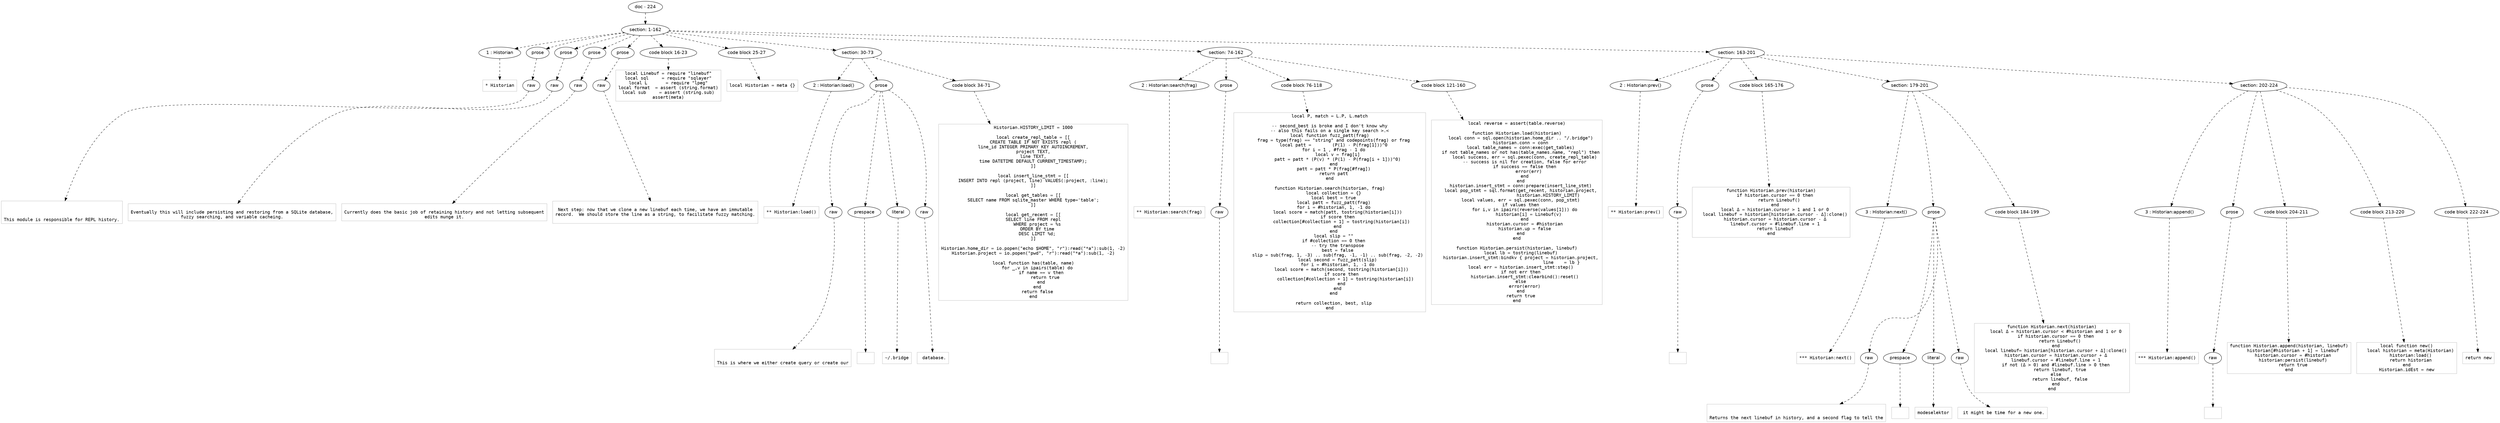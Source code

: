 digraph lpegNode {

node [fontname=Helvetica]
edge [style=dashed]

doc_0 [label="doc - 224"]


doc_0 -> { section_1}
{rank=same; section_1}

section_1 [label="section: 1-162"]


// END RANK doc_0

section_1 -> { header_2 prose_3 prose_4 prose_5 prose_6 codeblock_7 codeblock_8 section_9 section_10 section_11}
{rank=same; header_2 prose_3 prose_4 prose_5 prose_6 codeblock_7 codeblock_8 section_9 section_10 section_11}

header_2 [label="1 : Historian"]

prose_3 [label="prose"]

prose_4 [label="prose"]

prose_5 [label="prose"]

prose_6 [label="prose"]

codeblock_7 [label="code block 16-23"]

codeblock_8 [label="code block 25-27"]

section_9 [label="section: 30-73"]

section_10 [label="section: 74-162"]

section_11 [label="section: 163-201"]


// END RANK section_1

header_2 -> leaf_12
leaf_12  [color=Gray,shape=rectangle,fontname=Inconsolata,label="* Historian"]
// END RANK header_2

prose_3 -> { raw_13}
{rank=same; raw_13}

raw_13 [label="raw"]


// END RANK prose_3

raw_13 -> leaf_14
leaf_14  [color=Gray,shape=rectangle,fontname=Inconsolata,label="


This module is responsible for REPL history.
"]
// END RANK raw_13

prose_4 -> { raw_15}
{rank=same; raw_15}

raw_15 [label="raw"]


// END RANK prose_4

raw_15 -> leaf_16
leaf_16  [color=Gray,shape=rectangle,fontname=Inconsolata,label="
Eventually this will include persisting and restoring from a SQLite database,
fuzzy searching, and variable cacheing.
"]
// END RANK raw_15

prose_5 -> { raw_17}
{rank=same; raw_17}

raw_17 [label="raw"]


// END RANK prose_5

raw_17 -> leaf_18
leaf_18  [color=Gray,shape=rectangle,fontname=Inconsolata,label="
Currently does the basic job of retaining history and not letting subsequent
edits munge it.
"]
// END RANK raw_17

prose_6 -> { raw_19}
{rank=same; raw_19}

raw_19 [label="raw"]


// END RANK prose_6

raw_19 -> leaf_20
leaf_20  [color=Gray,shape=rectangle,fontname=Inconsolata,label="
Next step: now that we clone a new linebuf each time, we have an immutable
record.  We should store the line as a string, to facilitate fuzzy matching.

"]
// END RANK raw_19

codeblock_7 -> leaf_21
leaf_21  [color=Gray,shape=rectangle,fontname=Inconsolata,label="local Linebuf = require \"linebuf\"
local sql     = require \"sqlayer\"
local L       = require \"lpeg\"
local format  = assert (string.format)
local sub     = assert (string.sub)
assert(meta)"]
// END RANK codeblock_7

codeblock_8 -> leaf_22
leaf_22  [color=Gray,shape=rectangle,fontname=Inconsolata,label="local Historian = meta {}"]
// END RANK codeblock_8

section_9 -> { header_23 prose_24 codeblock_25}
{rank=same; header_23 prose_24 codeblock_25}

header_23 [label="2 : Historian:load()"]

prose_24 [label="prose"]

codeblock_25 [label="code block 34-71"]


// END RANK section_9

header_23 -> leaf_26
leaf_26  [color=Gray,shape=rectangle,fontname=Inconsolata,label="** Historian:load()"]
// END RANK header_23

prose_24 -> { raw_27 prespace_28 literal_29 raw_30}
{rank=same; raw_27 prespace_28 literal_29 raw_30}

raw_27 [label="raw"]

prespace_28 [label="prespace"]

literal_29 [label="literal"]

raw_30 [label="raw"]


// END RANK prose_24

raw_27 -> leaf_31
leaf_31  [color=Gray,shape=rectangle,fontname=Inconsolata,label="

This is where we either create query or create our"]
// END RANK raw_27

prespace_28 -> leaf_32
leaf_32  [color=Gray,shape=rectangle,fontname=Inconsolata,label=" "]
// END RANK prespace_28

literal_29 -> leaf_33
leaf_33  [color=Gray,shape=rectangle,fontname=Inconsolata,label="~/.bridge"]
// END RANK literal_29

raw_30 -> leaf_34
leaf_34  [color=Gray,shape=rectangle,fontname=Inconsolata,label=" database.
"]
// END RANK raw_30

codeblock_25 -> leaf_35
leaf_35  [color=Gray,shape=rectangle,fontname=Inconsolata,label="Historian.HISTORY_LIMIT = 1000

local create_repl_table = [[
CREATE TABLE IF NOT EXISTS repl (
line_id INTEGER PRIMARY KEY AUTOINCREMENT,
project TEXT,
line TEXT,
time DATETIME DEFAULT CURRENT_TIMESTAMP);
]]

local insert_line_stmt = [[
INSERT INTO repl (project, line) VALUES(:project, :line);
]]

local get_tables = [[
SELECT name FROM sqlite_master WHERE type='table';
]]

local get_recent = [[
SELECT line FROM repl
   WHERE project = %s
   ORDER BY time
   DESC LIMIT %d;
]]

Historian.home_dir = io.popen(\"echo $HOME\", \"r\"):read(\"*a\"):sub(1, -2)
Historian.project = io.popen(\"pwd\", \"r\"):read(\"*a\"):sub(1, -2)

local function has(table, name)
   for _,v in ipairs(table) do
      if name == v then
         return true
      end
   end
   return false
end"]
// END RANK codeblock_25

section_10 -> { header_36 prose_37 codeblock_38 codeblock_39}
{rank=same; header_36 prose_37 codeblock_38 codeblock_39}

header_36 [label="2 : Historian:search(frag)"]

prose_37 [label="prose"]

codeblock_38 [label="code block 76-118"]

codeblock_39 [label="code block 121-160"]


// END RANK section_10

header_36 -> leaf_40
leaf_40  [color=Gray,shape=rectangle,fontname=Inconsolata,label="** Historian:search(frag)"]
// END RANK header_36

prose_37 -> { raw_41}
{rank=same; raw_41}

raw_41 [label="raw"]


// END RANK prose_37

raw_41 -> leaf_42
leaf_42  [color=Gray,shape=rectangle,fontname=Inconsolata,label="
"]
// END RANK raw_41

codeblock_38 -> leaf_43
leaf_43  [color=Gray,shape=rectangle,fontname=Inconsolata,label="local P, match = L.P, L.match

-- second_best is broke and I don't know why
-- also this fails on a single key search >.<
local function fuzz_patt(frag)
   frag = type(frag) == \"string\" and codepoints(frag) or frag
   local patt =        (P(1) - P(frag[1]))^0
   for i = 1 , #frag - 1 do
      local v = frag[i]
      patt = patt * (P(v) * (P(1) - P(frag[i + 1]))^0)
   end
   patt = patt * P(frag[#frag])
   return patt
end

function Historian.search(historian, frag)
   local collection = {}
   local best = true
   local patt = fuzz_patt(frag)
   for i = #historian, 1, -1 do
      local score = match(patt, tostring(historian[i]))
      if score then
         collection[#collection + 1] = tostring(historian[i])
      end
   end
   local slip = \"\"
   if #collection == 0 then
      -- try the transpose
      best = false
      slip = sub(frag, 1, -3) .. sub(frag, -1, -1) .. sub(frag, -2, -2)
      local second = fuzz_patt(slip)
      for i = #historian, 1, -1 do
         local score = match(second, tostring(historian[i]))
         if score then
            collection[#collection + 1] = tostring(historian[i])
         end
      end
   end

   return collection, best, slip
end"]
// END RANK codeblock_38

codeblock_39 -> leaf_44
leaf_44  [color=Gray,shape=rectangle,fontname=Inconsolata,label="local reverse = assert(table.reverse)

function Historian.load(historian)
   local conn = sql.open(historian.home_dir .. \"/.bridge\")
   historian.conn = conn
   local table_names = conn:exec(get_tables)
   if not table_names or not has(table_names.name, \"repl\") then
      local success, err = sql.pexec(conn, create_repl_table)
      -- success is nil for creation, false for error
      if success == false then
         error(err)
      end
   end
   historian.insert_stmt = conn:prepare(insert_line_stmt)
   local pop_stmt = sql.format(get_recent, historian.project,
                        historian.HISTORY_LIMIT)
   local values, err = sql.pexec(conn, pop_stmt)
   if values then
      for i,v in ipairs(reverse(values[1])) do
         historian[i] = Linebuf(v)
      end
      historian.cursor = #historian
      historian.up = false
   end
end

function Historian.persist(historian, linebuf)
   local lb = tostring(linebuf)
   historian.insert_stmt:bindkv { project = historian.project,
                                  line    = lb }
   local err = historian.insert_stmt:step()
   if not err then
      historian.insert_stmt:clearbind():reset()
   else
      error(error)
   end
   return true
end"]
// END RANK codeblock_39

section_11 -> { header_45 prose_46 codeblock_47 section_48 section_49}
{rank=same; header_45 prose_46 codeblock_47 section_48 section_49}

header_45 [label="2 : Historian:prev()"]

prose_46 [label="prose"]

codeblock_47 [label="code block 165-176"]

section_48 [label="section: 179-201"]

section_49 [label="section: 202-224"]


// END RANK section_11

header_45 -> leaf_50
leaf_50  [color=Gray,shape=rectangle,fontname=Inconsolata,label="** Historian:prev()"]
// END RANK header_45

prose_46 -> { raw_51}
{rank=same; raw_51}

raw_51 [label="raw"]


// END RANK prose_46

raw_51 -> leaf_52
leaf_52  [color=Gray,shape=rectangle,fontname=Inconsolata,label="
"]
// END RANK raw_51

codeblock_47 -> leaf_53
leaf_53  [color=Gray,shape=rectangle,fontname=Inconsolata,label="function Historian.prev(historian)
   if historian.cursor == 0 then
      return Linebuf()
   end
   local Δ = historian.cursor > 1 and 1 or 0
   local linebuf = historian[historian.cursor - Δ]:clone()
   historian.cursor = historian.cursor - Δ
   linebuf.cursor = #linebuf.line + 1
   return linebuf
end"]
// END RANK codeblock_47

section_48 -> { header_54 prose_55 codeblock_56}
{rank=same; header_54 prose_55 codeblock_56}

header_54 [label="3 : Historian:next()"]

prose_55 [label="prose"]

codeblock_56 [label="code block 184-199"]


// END RANK section_48

header_54 -> leaf_57
leaf_57  [color=Gray,shape=rectangle,fontname=Inconsolata,label="*** Historian:next()"]
// END RANK header_54

prose_55 -> { raw_58 prespace_59 literal_60 raw_61}
{rank=same; raw_58 prespace_59 literal_60 raw_61}

raw_58 [label="raw"]

prespace_59 [label="prespace"]

literal_60 [label="literal"]

raw_61 [label="raw"]


// END RANK prose_55

raw_58 -> leaf_62
leaf_62  [color=Gray,shape=rectangle,fontname=Inconsolata,label="

Returns the next linebuf in history, and a second flag to tell the"]
// END RANK raw_58

prespace_59 -> leaf_63
leaf_63  [color=Gray,shape=rectangle,fontname=Inconsolata,label=""]
// END RANK prespace_59

literal_60 -> leaf_64
leaf_64  [color=Gray,shape=rectangle,fontname=Inconsolata,label="modeselektor"]
// END RANK literal_60

raw_61 -> leaf_65
leaf_65  [color=Gray,shape=rectangle,fontname=Inconsolata,label=" it might be time for a new one.
"]
// END RANK raw_61

codeblock_56 -> leaf_66
leaf_66  [color=Gray,shape=rectangle,fontname=Inconsolata,label="function Historian.next(historian)
   local Δ = historian.cursor < #historian and 1 or 0
   if historian.cursor == 0 then
      return Linebuf()
   end
   local linebuf= historian[historian.cursor + Δ]:clone()
   historian.cursor = historian.cursor + Δ
   linebuf.cursor = #linebuf.line + 1
   if not (Δ > 0) and #linebuf.line > 0 then
      return linebuf, true
   else
      return linebuf, false
   end
end"]
// END RANK codeblock_56

section_49 -> { header_67 prose_68 codeblock_69 codeblock_70 codeblock_71}
{rank=same; header_67 prose_68 codeblock_69 codeblock_70 codeblock_71}

header_67 [label="3 : Historian:append()"]

prose_68 [label="prose"]

codeblock_69 [label="code block 204-211"]

codeblock_70 [label="code block 213-220"]

codeblock_71 [label="code block 222-224"]


// END RANK section_49

header_67 -> leaf_72
leaf_72  [color=Gray,shape=rectangle,fontname=Inconsolata,label="*** Historian:append()"]
// END RANK header_67

prose_68 -> { raw_73}
{rank=same; raw_73}

raw_73 [label="raw"]


// END RANK prose_68

raw_73 -> leaf_74
leaf_74  [color=Gray,shape=rectangle,fontname=Inconsolata,label="
"]
// END RANK raw_73

codeblock_69 -> leaf_75
leaf_75  [color=Gray,shape=rectangle,fontname=Inconsolata,label="function Historian.append(historian, linebuf)
   historian[#historian + 1] = linebuf
   historian.cursor = #historian
   historian:persist(linebuf)
   return true
end"]
// END RANK codeblock_69

codeblock_70 -> leaf_76
leaf_76  [color=Gray,shape=rectangle,fontname=Inconsolata,label="local function new()
   local historian = meta(Historian)
   historian:load()
   return historian
end
Historian.idEst = new"]
// END RANK codeblock_70

codeblock_71 -> leaf_77
leaf_77  [color=Gray,shape=rectangle,fontname=Inconsolata,label="return new"]
// END RANK codeblock_71


}
